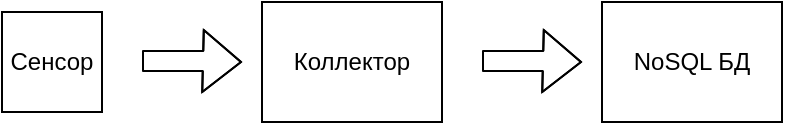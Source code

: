 <mxfile version="14.7.7" type="device"><diagram id="a4bCt00v5id7PiaoF-gZ" name="Page-1"><mxGraphModel dx="1185" dy="619" grid="1" gridSize="10" guides="1" tooltips="1" connect="1" arrows="1" fold="1" page="1" pageScale="1" pageWidth="850" pageHeight="1100" math="0" shadow="0"><root><mxCell id="0"/><mxCell id="1" parent="0"/><mxCell id="aFGpOEWJmyk-Q4ZbJenS-1" value="Сенсор" style="whiteSpace=wrap;html=1;aspect=fixed;" vertex="1" parent="1"><mxGeometry x="80" y="230" width="50" height="50" as="geometry"/></mxCell><mxCell id="aFGpOEWJmyk-Q4ZbJenS-3" value="Коллектор" style="rounded=0;whiteSpace=wrap;html=1;" vertex="1" parent="1"><mxGeometry x="210" y="225" width="90" height="60" as="geometry"/></mxCell><mxCell id="aFGpOEWJmyk-Q4ZbJenS-4" value="" style="shape=flexArrow;endArrow=classic;html=1;" edge="1" parent="1"><mxGeometry width="50" height="50" relative="1" as="geometry"><mxPoint x="320" y="254.5" as="sourcePoint"/><mxPoint x="370" y="255" as="targetPoint"/><Array as="points"><mxPoint x="350" y="254.5"/></Array></mxGeometry></mxCell><mxCell id="aFGpOEWJmyk-Q4ZbJenS-5" value="NoSQL БД" style="rounded=0;whiteSpace=wrap;html=1;" vertex="1" parent="1"><mxGeometry x="380" y="225" width="90" height="60" as="geometry"/></mxCell><mxCell id="aFGpOEWJmyk-Q4ZbJenS-6" value="" style="shape=flexArrow;endArrow=classic;html=1;" edge="1" parent="1"><mxGeometry width="50" height="50" relative="1" as="geometry"><mxPoint x="150" y="254.5" as="sourcePoint"/><mxPoint x="200" y="255" as="targetPoint"/><Array as="points"><mxPoint x="180" y="254.5"/></Array></mxGeometry></mxCell></root></mxGraphModel></diagram></mxfile>